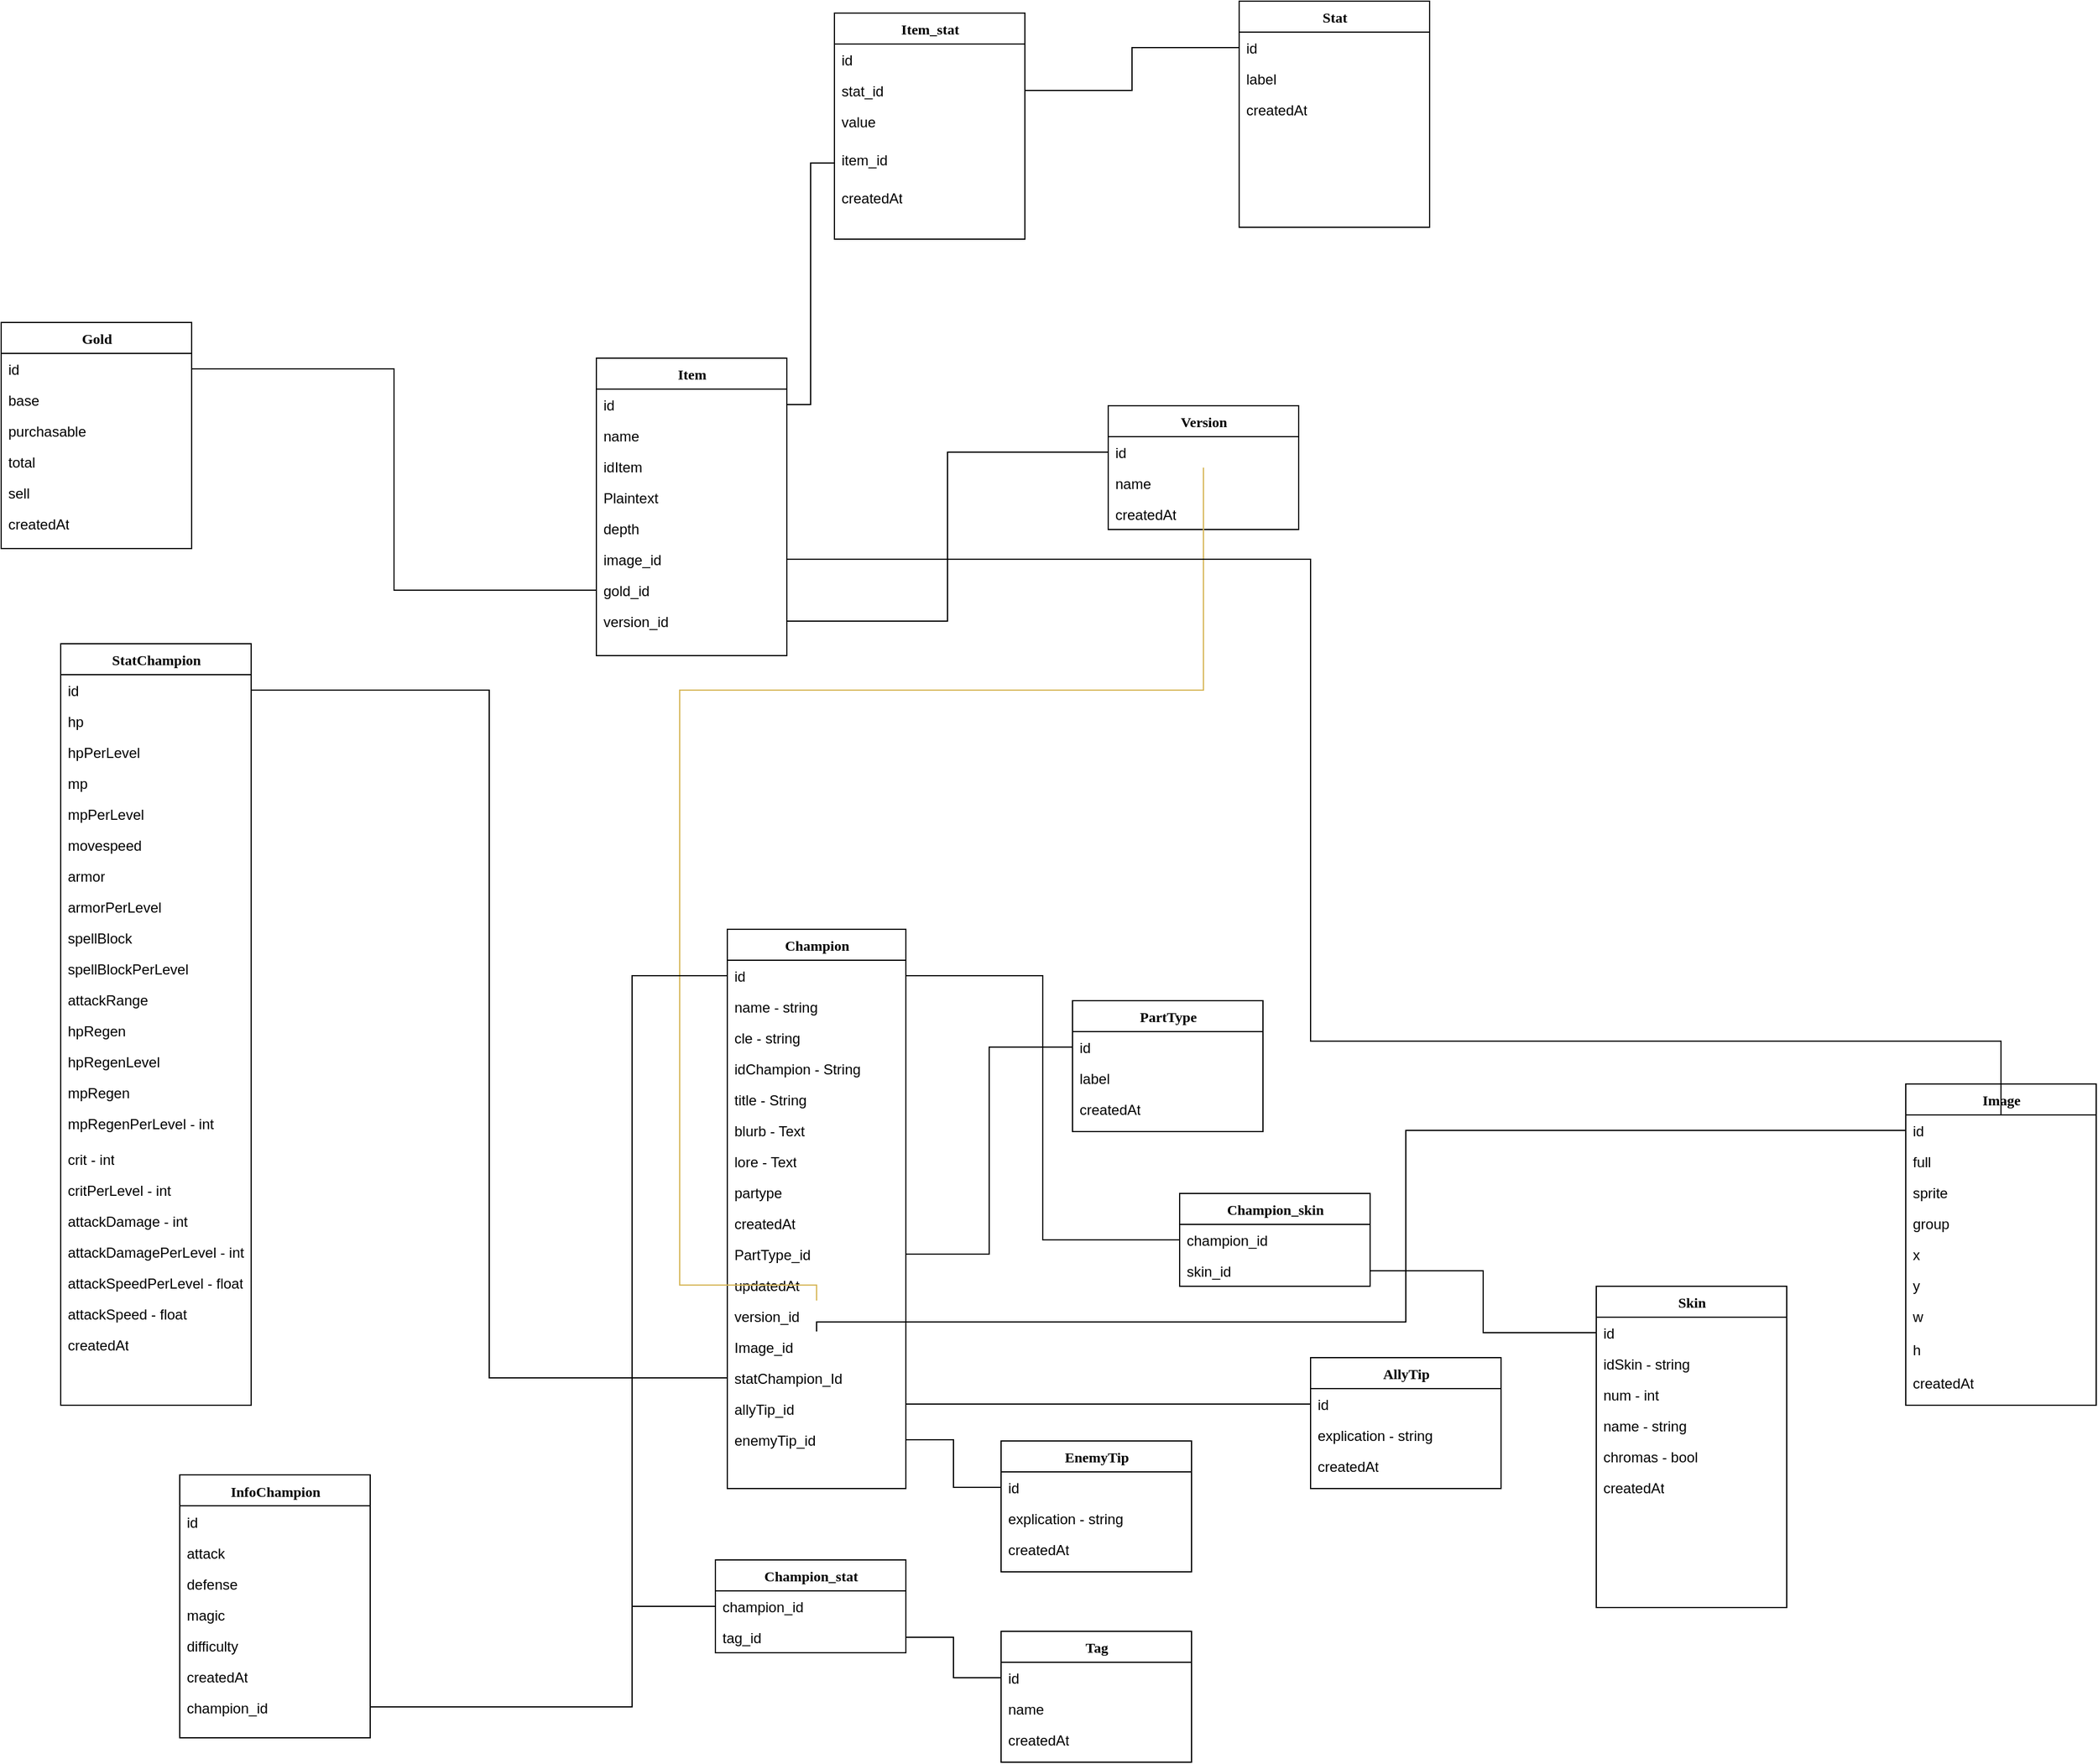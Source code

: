 <mxfile version="16.5.6" type="github">
  <diagram name="Page-1" id="9f46799a-70d6-7492-0946-bef42562c5a5">
    <mxGraphModel dx="1779" dy="1994" grid="1" gridSize="10" guides="1" tooltips="1" connect="1" arrows="1" fold="1" page="1" pageScale="1" pageWidth="1100" pageHeight="850" background="none" math="0" shadow="0">
      <root>
        <mxCell id="0" />
        <mxCell id="1" parent="0" />
        <mxCell id="78961159f06e98e8-17" value="Version&lt;br&gt;" style="swimlane;html=1;fontStyle=1;align=center;verticalAlign=top;childLayout=stackLayout;horizontal=1;startSize=26;horizontalStack=0;resizeParent=1;resizeLast=0;collapsible=1;marginBottom=0;swimlaneFillColor=#ffffff;rounded=0;shadow=0;comic=0;labelBackgroundColor=none;strokeWidth=1;fillColor=none;fontFamily=Verdana;fontSize=12" parent="1" vertex="1">
          <mxGeometry x="990" y="-340" width="160" height="104" as="geometry" />
        </mxCell>
        <mxCell id="78961159f06e98e8-21" value="id" style="text;html=1;strokeColor=none;fillColor=none;align=left;verticalAlign=top;spacingLeft=4;spacingRight=4;whiteSpace=wrap;overflow=hidden;rotatable=0;points=[[0,0.5],[1,0.5]];portConstraint=eastwest;" parent="78961159f06e98e8-17" vertex="1">
          <mxGeometry y="26" width="160" height="26" as="geometry" />
        </mxCell>
        <mxCell id="78961159f06e98e8-23" value="name" style="text;html=1;strokeColor=none;fillColor=none;align=left;verticalAlign=top;spacingLeft=4;spacingRight=4;whiteSpace=wrap;overflow=hidden;rotatable=0;points=[[0,0.5],[1,0.5]];portConstraint=eastwest;" parent="78961159f06e98e8-17" vertex="1">
          <mxGeometry y="52" width="160" height="26" as="geometry" />
        </mxCell>
        <mxCell id="78961159f06e98e8-25" value="createdAt" style="text;html=1;strokeColor=none;fillColor=none;align=left;verticalAlign=top;spacingLeft=4;spacingRight=4;whiteSpace=wrap;overflow=hidden;rotatable=0;points=[[0,0.5],[1,0.5]];portConstraint=eastwest;" parent="78961159f06e98e8-17" vertex="1">
          <mxGeometry y="78" width="160" height="26" as="geometry" />
        </mxCell>
        <mxCell id="q9vlCyr3RjjW4NenlgN8-1" value="Item" style="swimlane;html=1;fontStyle=1;align=center;verticalAlign=top;childLayout=stackLayout;horizontal=1;startSize=26;horizontalStack=0;resizeParent=1;resizeLast=0;collapsible=1;marginBottom=0;swimlaneFillColor=#ffffff;rounded=0;shadow=0;comic=0;labelBackgroundColor=none;strokeWidth=1;fillColor=none;fontFamily=Verdana;fontSize=12" parent="1" vertex="1">
          <mxGeometry x="560" y="-380" width="160" height="250" as="geometry" />
        </mxCell>
        <mxCell id="q9vlCyr3RjjW4NenlgN8-2" value="id" style="text;html=1;strokeColor=none;fillColor=none;align=left;verticalAlign=top;spacingLeft=4;spacingRight=4;whiteSpace=wrap;overflow=hidden;rotatable=0;points=[[0,0.5],[1,0.5]];portConstraint=eastwest;" parent="q9vlCyr3RjjW4NenlgN8-1" vertex="1">
          <mxGeometry y="26" width="160" height="26" as="geometry" />
        </mxCell>
        <mxCell id="q9vlCyr3RjjW4NenlgN8-3" value="name" style="text;html=1;strokeColor=none;fillColor=none;align=left;verticalAlign=top;spacingLeft=4;spacingRight=4;whiteSpace=wrap;overflow=hidden;rotatable=0;points=[[0,0.5],[1,0.5]];portConstraint=eastwest;" parent="q9vlCyr3RjjW4NenlgN8-1" vertex="1">
          <mxGeometry y="52" width="160" height="26" as="geometry" />
        </mxCell>
        <mxCell id="q9vlCyr3RjjW4NenlgN8-4" value="idItem" style="text;html=1;strokeColor=none;fillColor=none;align=left;verticalAlign=top;spacingLeft=4;spacingRight=4;whiteSpace=wrap;overflow=hidden;rotatable=0;points=[[0,0.5],[1,0.5]];portConstraint=eastwest;" parent="q9vlCyr3RjjW4NenlgN8-1" vertex="1">
          <mxGeometry y="78" width="160" height="26" as="geometry" />
        </mxCell>
        <mxCell id="q9vlCyr3RjjW4NenlgN8-5" value="Plaintext" style="text;html=1;strokeColor=none;fillColor=none;align=left;verticalAlign=top;spacingLeft=4;spacingRight=4;whiteSpace=wrap;overflow=hidden;rotatable=0;points=[[0,0.5],[1,0.5]];portConstraint=eastwest;" parent="q9vlCyr3RjjW4NenlgN8-1" vertex="1">
          <mxGeometry y="104" width="160" height="26" as="geometry" />
        </mxCell>
        <mxCell id="q9vlCyr3RjjW4NenlgN8-28" value="depth" style="text;html=1;strokeColor=none;fillColor=none;align=left;verticalAlign=top;spacingLeft=4;spacingRight=4;whiteSpace=wrap;overflow=hidden;rotatable=0;points=[[0,0.5],[1,0.5]];portConstraint=eastwest;" parent="q9vlCyr3RjjW4NenlgN8-1" vertex="1">
          <mxGeometry y="130" width="160" height="26" as="geometry" />
        </mxCell>
        <mxCell id="w5cIJe3rl4vmKXqr1ZkC-1" value="image_id" style="text;html=1;strokeColor=none;fillColor=none;align=left;verticalAlign=top;spacingLeft=4;spacingRight=4;whiteSpace=wrap;overflow=hidden;rotatable=0;points=[[0,0.5],[1,0.5]];portConstraint=eastwest;" parent="q9vlCyr3RjjW4NenlgN8-1" vertex="1">
          <mxGeometry y="156" width="160" height="26" as="geometry" />
        </mxCell>
        <mxCell id="w5cIJe3rl4vmKXqr1ZkC-4" value="gold_id" style="text;html=1;strokeColor=none;fillColor=none;align=left;verticalAlign=top;spacingLeft=4;spacingRight=4;whiteSpace=wrap;overflow=hidden;rotatable=0;points=[[0,0.5],[1,0.5]];portConstraint=eastwest;" parent="q9vlCyr3RjjW4NenlgN8-1" vertex="1">
          <mxGeometry y="182" width="160" height="26" as="geometry" />
        </mxCell>
        <mxCell id="w5cIJe3rl4vmKXqr1ZkC-21" value="version_id" style="text;html=1;strokeColor=none;fillColor=none;align=left;verticalAlign=top;spacingLeft=4;spacingRight=4;whiteSpace=wrap;overflow=hidden;rotatable=0;points=[[0,0.5],[1,0.5]];portConstraint=eastwest;" parent="q9vlCyr3RjjW4NenlgN8-1" vertex="1">
          <mxGeometry y="208" width="160" height="26" as="geometry" />
        </mxCell>
        <mxCell id="q9vlCyr3RjjW4NenlgN8-9" value="Image" style="swimlane;html=1;fontStyle=1;align=center;verticalAlign=top;childLayout=stackLayout;horizontal=1;startSize=26;horizontalStack=0;resizeParent=1;resizeLast=0;collapsible=1;marginBottom=0;swimlaneFillColor=#ffffff;rounded=0;shadow=0;comic=0;labelBackgroundColor=none;strokeWidth=1;fillColor=none;fontFamily=Verdana;fontSize=12" parent="1" vertex="1">
          <mxGeometry x="1660" y="230" width="160" height="270" as="geometry" />
        </mxCell>
        <mxCell id="q9vlCyr3RjjW4NenlgN8-10" value="id" style="text;html=1;strokeColor=none;fillColor=none;align=left;verticalAlign=top;spacingLeft=4;spacingRight=4;whiteSpace=wrap;overflow=hidden;rotatable=0;points=[[0,0.5],[1,0.5]];portConstraint=eastwest;" parent="q9vlCyr3RjjW4NenlgN8-9" vertex="1">
          <mxGeometry y="26" width="160" height="26" as="geometry" />
        </mxCell>
        <mxCell id="q9vlCyr3RjjW4NenlgN8-11" value="full" style="text;html=1;strokeColor=none;fillColor=none;align=left;verticalAlign=top;spacingLeft=4;spacingRight=4;whiteSpace=wrap;overflow=hidden;rotatable=0;points=[[0,0.5],[1,0.5]];portConstraint=eastwest;" parent="q9vlCyr3RjjW4NenlgN8-9" vertex="1">
          <mxGeometry y="52" width="160" height="26" as="geometry" />
        </mxCell>
        <mxCell id="q9vlCyr3RjjW4NenlgN8-12" value="sprite" style="text;html=1;strokeColor=none;fillColor=none;align=left;verticalAlign=top;spacingLeft=4;spacingRight=4;whiteSpace=wrap;overflow=hidden;rotatable=0;points=[[0,0.5],[1,0.5]];portConstraint=eastwest;" parent="q9vlCyr3RjjW4NenlgN8-9" vertex="1">
          <mxGeometry y="78" width="160" height="26" as="geometry" />
        </mxCell>
        <mxCell id="q9vlCyr3RjjW4NenlgN8-13" value="group" style="text;html=1;strokeColor=none;fillColor=none;align=left;verticalAlign=top;spacingLeft=4;spacingRight=4;whiteSpace=wrap;overflow=hidden;rotatable=0;points=[[0,0.5],[1,0.5]];portConstraint=eastwest;" parent="q9vlCyr3RjjW4NenlgN8-9" vertex="1">
          <mxGeometry y="104" width="160" height="26" as="geometry" />
        </mxCell>
        <mxCell id="q9vlCyr3RjjW4NenlgN8-14" value="x" style="text;html=1;strokeColor=none;fillColor=none;align=left;verticalAlign=top;spacingLeft=4;spacingRight=4;whiteSpace=wrap;overflow=hidden;rotatable=0;points=[[0,0.5],[1,0.5]];portConstraint=eastwest;" parent="q9vlCyr3RjjW4NenlgN8-9" vertex="1">
          <mxGeometry y="130" width="160" height="26" as="geometry" />
        </mxCell>
        <mxCell id="q9vlCyr3RjjW4NenlgN8-15" value="y" style="text;html=1;strokeColor=none;fillColor=none;align=left;verticalAlign=top;spacingLeft=4;spacingRight=4;whiteSpace=wrap;overflow=hidden;rotatable=0;points=[[0,0.5],[1,0.5]];portConstraint=eastwest;" parent="q9vlCyr3RjjW4NenlgN8-9" vertex="1">
          <mxGeometry y="156" width="160" height="26" as="geometry" />
        </mxCell>
        <mxCell id="q9vlCyr3RjjW4NenlgN8-16" value="w" style="text;html=1;strokeColor=none;fillColor=none;align=left;verticalAlign=top;spacingLeft=4;spacingRight=4;whiteSpace=wrap;overflow=hidden;rotatable=0;points=[[0,0.5],[1,0.5]];portConstraint=eastwest;" parent="q9vlCyr3RjjW4NenlgN8-9" vertex="1">
          <mxGeometry y="182" width="160" height="28" as="geometry" />
        </mxCell>
        <mxCell id="q9vlCyr3RjjW4NenlgN8-19" value="h" style="text;html=1;strokeColor=none;fillColor=none;align=left;verticalAlign=top;spacingLeft=4;spacingRight=4;whiteSpace=wrap;overflow=hidden;rotatable=0;points=[[0,0.5],[1,0.5]];portConstraint=eastwest;" parent="q9vlCyr3RjjW4NenlgN8-9" vertex="1">
          <mxGeometry y="210" width="160" height="28" as="geometry" />
        </mxCell>
        <mxCell id="q9vlCyr3RjjW4NenlgN8-20" value="createdAt" style="text;html=1;strokeColor=none;fillColor=none;align=left;verticalAlign=top;spacingLeft=4;spacingRight=4;whiteSpace=wrap;overflow=hidden;rotatable=0;points=[[0,0.5],[1,0.5]];portConstraint=eastwest;" parent="q9vlCyr3RjjW4NenlgN8-9" vertex="1">
          <mxGeometry y="238" width="160" height="32" as="geometry" />
        </mxCell>
        <mxCell id="q9vlCyr3RjjW4NenlgN8-21" value="Gold" style="swimlane;html=1;fontStyle=1;align=center;verticalAlign=top;childLayout=stackLayout;horizontal=1;startSize=26;horizontalStack=0;resizeParent=1;resizeLast=0;collapsible=1;marginBottom=0;swimlaneFillColor=#ffffff;rounded=0;shadow=0;comic=0;labelBackgroundColor=none;strokeWidth=1;fillColor=none;fontFamily=Verdana;fontSize=12" parent="1" vertex="1">
          <mxGeometry x="60" y="-410" width="160" height="190" as="geometry" />
        </mxCell>
        <mxCell id="q9vlCyr3RjjW4NenlgN8-22" value="id" style="text;html=1;strokeColor=none;fillColor=none;align=left;verticalAlign=top;spacingLeft=4;spacingRight=4;whiteSpace=wrap;overflow=hidden;rotatable=0;points=[[0,0.5],[1,0.5]];portConstraint=eastwest;" parent="q9vlCyr3RjjW4NenlgN8-21" vertex="1">
          <mxGeometry y="26" width="160" height="26" as="geometry" />
        </mxCell>
        <mxCell id="q9vlCyr3RjjW4NenlgN8-23" value="base" style="text;html=1;strokeColor=none;fillColor=none;align=left;verticalAlign=top;spacingLeft=4;spacingRight=4;whiteSpace=wrap;overflow=hidden;rotatable=0;points=[[0,0.5],[1,0.5]];portConstraint=eastwest;" parent="q9vlCyr3RjjW4NenlgN8-21" vertex="1">
          <mxGeometry y="52" width="160" height="26" as="geometry" />
        </mxCell>
        <mxCell id="q9vlCyr3RjjW4NenlgN8-24" value="purchasable" style="text;html=1;strokeColor=none;fillColor=none;align=left;verticalAlign=top;spacingLeft=4;spacingRight=4;whiteSpace=wrap;overflow=hidden;rotatable=0;points=[[0,0.5],[1,0.5]];portConstraint=eastwest;" parent="q9vlCyr3RjjW4NenlgN8-21" vertex="1">
          <mxGeometry y="78" width="160" height="26" as="geometry" />
        </mxCell>
        <mxCell id="q9vlCyr3RjjW4NenlgN8-25" value="total" style="text;html=1;strokeColor=none;fillColor=none;align=left;verticalAlign=top;spacingLeft=4;spacingRight=4;whiteSpace=wrap;overflow=hidden;rotatable=0;points=[[0,0.5],[1,0.5]];portConstraint=eastwest;" parent="q9vlCyr3RjjW4NenlgN8-21" vertex="1">
          <mxGeometry y="104" width="160" height="26" as="geometry" />
        </mxCell>
        <mxCell id="q9vlCyr3RjjW4NenlgN8-26" value="sell" style="text;html=1;strokeColor=none;fillColor=none;align=left;verticalAlign=top;spacingLeft=4;spacingRight=4;whiteSpace=wrap;overflow=hidden;rotatable=0;points=[[0,0.5],[1,0.5]];portConstraint=eastwest;" parent="q9vlCyr3RjjW4NenlgN8-21" vertex="1">
          <mxGeometry y="130" width="160" height="26" as="geometry" />
        </mxCell>
        <mxCell id="q9vlCyr3RjjW4NenlgN8-27" value="createdAt" style="text;html=1;strokeColor=none;fillColor=none;align=left;verticalAlign=top;spacingLeft=4;spacingRight=4;whiteSpace=wrap;overflow=hidden;rotatable=0;points=[[0,0.5],[1,0.5]];portConstraint=eastwest;" parent="q9vlCyr3RjjW4NenlgN8-21" vertex="1">
          <mxGeometry y="156" width="160" height="32" as="geometry" />
        </mxCell>
        <mxCell id="q9vlCyr3RjjW4NenlgN8-29" value="Champion" style="swimlane;html=1;fontStyle=1;align=center;verticalAlign=top;childLayout=stackLayout;horizontal=1;startSize=26;horizontalStack=0;resizeParent=1;resizeLast=0;collapsible=1;marginBottom=0;swimlaneFillColor=#ffffff;rounded=0;shadow=0;comic=0;labelBackgroundColor=none;strokeWidth=1;fillColor=none;fontFamily=Verdana;fontSize=12" parent="1" vertex="1">
          <mxGeometry x="670" y="100" width="150" height="470" as="geometry" />
        </mxCell>
        <mxCell id="q9vlCyr3RjjW4NenlgN8-30" value="id" style="text;html=1;strokeColor=none;fillColor=none;align=left;verticalAlign=top;spacingLeft=4;spacingRight=4;whiteSpace=wrap;overflow=hidden;rotatable=0;points=[[0,0.5],[1,0.5]];portConstraint=eastwest;" parent="q9vlCyr3RjjW4NenlgN8-29" vertex="1">
          <mxGeometry y="26" width="150" height="26" as="geometry" />
        </mxCell>
        <mxCell id="q9vlCyr3RjjW4NenlgN8-31" value="name - string" style="text;html=1;strokeColor=none;fillColor=none;align=left;verticalAlign=top;spacingLeft=4;spacingRight=4;whiteSpace=wrap;overflow=hidden;rotatable=0;points=[[0,0.5],[1,0.5]];portConstraint=eastwest;" parent="q9vlCyr3RjjW4NenlgN8-29" vertex="1">
          <mxGeometry y="52" width="150" height="26" as="geometry" />
        </mxCell>
        <mxCell id="q9vlCyr3RjjW4NenlgN8-102" value="cle - string" style="text;html=1;strokeColor=none;fillColor=none;align=left;verticalAlign=top;spacingLeft=4;spacingRight=4;whiteSpace=wrap;overflow=hidden;rotatable=0;points=[[0,0.5],[1,0.5]];portConstraint=eastwest;" parent="q9vlCyr3RjjW4NenlgN8-29" vertex="1">
          <mxGeometry y="78" width="150" height="26" as="geometry" />
        </mxCell>
        <mxCell id="q9vlCyr3RjjW4NenlgN8-32" value="idChampion - String" style="text;html=1;strokeColor=none;fillColor=none;align=left;verticalAlign=top;spacingLeft=4;spacingRight=4;whiteSpace=wrap;overflow=hidden;rotatable=0;points=[[0,0.5],[1,0.5]];portConstraint=eastwest;" parent="q9vlCyr3RjjW4NenlgN8-29" vertex="1">
          <mxGeometry y="104" width="150" height="26" as="geometry" />
        </mxCell>
        <mxCell id="q9vlCyr3RjjW4NenlgN8-33" value="title - String" style="text;html=1;strokeColor=none;fillColor=none;align=left;verticalAlign=top;spacingLeft=4;spacingRight=4;whiteSpace=wrap;overflow=hidden;rotatable=0;points=[[0,0.5],[1,0.5]];portConstraint=eastwest;" parent="q9vlCyr3RjjW4NenlgN8-29" vertex="1">
          <mxGeometry y="130" width="150" height="26" as="geometry" />
        </mxCell>
        <mxCell id="q9vlCyr3RjjW4NenlgN8-34" value="blurb - Text" style="text;html=1;strokeColor=none;fillColor=none;align=left;verticalAlign=top;spacingLeft=4;spacingRight=4;whiteSpace=wrap;overflow=hidden;rotatable=0;points=[[0,0.5],[1,0.5]];portConstraint=eastwest;" parent="q9vlCyr3RjjW4NenlgN8-29" vertex="1">
          <mxGeometry y="156" width="150" height="26" as="geometry" />
        </mxCell>
        <mxCell id="JChH7bJ6M9T5gLqV45zX-1" value="lore - Text" style="text;html=1;strokeColor=none;fillColor=none;align=left;verticalAlign=top;spacingLeft=4;spacingRight=4;whiteSpace=wrap;overflow=hidden;rotatable=0;points=[[0,0.5],[1,0.5]];portConstraint=eastwest;" vertex="1" parent="q9vlCyr3RjjW4NenlgN8-29">
          <mxGeometry y="182" width="150" height="26" as="geometry" />
        </mxCell>
        <mxCell id="q9vlCyr3RjjW4NenlgN8-35" value="partype" style="text;html=1;strokeColor=none;fillColor=none;align=left;verticalAlign=top;spacingLeft=4;spacingRight=4;whiteSpace=wrap;overflow=hidden;rotatable=0;points=[[0,0.5],[1,0.5]];portConstraint=eastwest;" parent="q9vlCyr3RjjW4NenlgN8-29" vertex="1">
          <mxGeometry y="208" width="150" height="26" as="geometry" />
        </mxCell>
        <mxCell id="q9vlCyr3RjjW4NenlgN8-43" value="createdAt" style="text;html=1;strokeColor=none;fillColor=none;align=left;verticalAlign=top;spacingLeft=4;spacingRight=4;whiteSpace=wrap;overflow=hidden;rotatable=0;points=[[0,0.5],[1,0.5]];portConstraint=eastwest;" parent="q9vlCyr3RjjW4NenlgN8-29" vertex="1">
          <mxGeometry y="234" width="150" height="26" as="geometry" />
        </mxCell>
        <mxCell id="q9vlCyr3RjjW4NenlgN8-44" value="PartType_id" style="text;html=1;strokeColor=none;fillColor=none;align=left;verticalAlign=top;spacingLeft=4;spacingRight=4;whiteSpace=wrap;overflow=hidden;rotatable=0;points=[[0,0.5],[1,0.5]];portConstraint=eastwest;" parent="q9vlCyr3RjjW4NenlgN8-29" vertex="1">
          <mxGeometry y="260" width="150" height="26" as="geometry" />
        </mxCell>
        <mxCell id="w5cIJe3rl4vmKXqr1ZkC-23" value="updatedAt" style="text;html=1;strokeColor=none;fillColor=none;align=left;verticalAlign=top;spacingLeft=4;spacingRight=4;whiteSpace=wrap;overflow=hidden;rotatable=0;points=[[0,0.5],[1,0.5]];portConstraint=eastwest;" parent="q9vlCyr3RjjW4NenlgN8-29" vertex="1">
          <mxGeometry y="286" width="150" height="26" as="geometry" />
        </mxCell>
        <mxCell id="q9vlCyr3RjjW4NenlgN8-45" value="version_id" style="text;html=1;strokeColor=none;fillColor=none;align=left;verticalAlign=top;spacingLeft=4;spacingRight=4;whiteSpace=wrap;overflow=hidden;rotatable=0;points=[[0,0.5],[1,0.5]];portConstraint=eastwest;" parent="q9vlCyr3RjjW4NenlgN8-29" vertex="1">
          <mxGeometry y="312" width="150" height="26" as="geometry" />
        </mxCell>
        <mxCell id="q9vlCyr3RjjW4NenlgN8-51" value="Image_id&lt;br&gt;" style="text;html=1;strokeColor=none;fillColor=none;align=left;verticalAlign=top;spacingLeft=4;spacingRight=4;whiteSpace=wrap;overflow=hidden;rotatable=0;points=[[0,0.5],[1,0.5]];portConstraint=eastwest;" parent="q9vlCyr3RjjW4NenlgN8-29" vertex="1">
          <mxGeometry y="338" width="150" height="26" as="geometry" />
        </mxCell>
        <mxCell id="JChH7bJ6M9T5gLqV45zX-12" value="statChampion_Id" style="text;html=1;strokeColor=none;fillColor=none;align=left;verticalAlign=top;spacingLeft=4;spacingRight=4;whiteSpace=wrap;overflow=hidden;rotatable=0;points=[[0,0.5],[1,0.5]];portConstraint=eastwest;" vertex="1" parent="q9vlCyr3RjjW4NenlgN8-29">
          <mxGeometry y="364" width="150" height="26" as="geometry" />
        </mxCell>
        <mxCell id="JChH7bJ6M9T5gLqV45zX-72" value="allyTip_id" style="text;html=1;strokeColor=none;fillColor=none;align=left;verticalAlign=top;spacingLeft=4;spacingRight=4;whiteSpace=wrap;overflow=hidden;rotatable=0;points=[[0,0.5],[1,0.5]];portConstraint=eastwest;" vertex="1" parent="q9vlCyr3RjjW4NenlgN8-29">
          <mxGeometry y="390" width="150" height="26" as="geometry" />
        </mxCell>
        <mxCell id="JChH7bJ6M9T5gLqV45zX-74" value="enemyTip_id" style="text;html=1;strokeColor=none;fillColor=none;align=left;verticalAlign=top;spacingLeft=4;spacingRight=4;whiteSpace=wrap;overflow=hidden;rotatable=0;points=[[0,0.5],[1,0.5]];portConstraint=eastwest;" vertex="1" parent="q9vlCyr3RjjW4NenlgN8-29">
          <mxGeometry y="416" width="150" height="26" as="geometry" />
        </mxCell>
        <mxCell id="q9vlCyr3RjjW4NenlgN8-36" value="PartType" style="swimlane;html=1;fontStyle=1;align=center;verticalAlign=top;childLayout=stackLayout;horizontal=1;startSize=26;horizontalStack=0;resizeParent=1;resizeLast=0;collapsible=1;marginBottom=0;swimlaneFillColor=#ffffff;rounded=0;shadow=0;comic=0;labelBackgroundColor=none;strokeWidth=1;fillColor=none;fontFamily=Verdana;fontSize=12" parent="1" vertex="1">
          <mxGeometry x="960" y="160" width="160" height="110" as="geometry" />
        </mxCell>
        <mxCell id="q9vlCyr3RjjW4NenlgN8-37" value="id" style="text;html=1;strokeColor=none;fillColor=none;align=left;verticalAlign=top;spacingLeft=4;spacingRight=4;whiteSpace=wrap;overflow=hidden;rotatable=0;points=[[0,0.5],[1,0.5]];portConstraint=eastwest;" parent="q9vlCyr3RjjW4NenlgN8-36" vertex="1">
          <mxGeometry y="26" width="160" height="26" as="geometry" />
        </mxCell>
        <mxCell id="q9vlCyr3RjjW4NenlgN8-38" value="label" style="text;html=1;strokeColor=none;fillColor=none;align=left;verticalAlign=top;spacingLeft=4;spacingRight=4;whiteSpace=wrap;overflow=hidden;rotatable=0;points=[[0,0.5],[1,0.5]];portConstraint=eastwest;" parent="q9vlCyr3RjjW4NenlgN8-36" vertex="1">
          <mxGeometry y="52" width="160" height="26" as="geometry" />
        </mxCell>
        <mxCell id="q9vlCyr3RjjW4NenlgN8-39" value="createdAt" style="text;html=1;strokeColor=none;fillColor=none;align=left;verticalAlign=top;spacingLeft=4;spacingRight=4;whiteSpace=wrap;overflow=hidden;rotatable=0;points=[[0,0.5],[1,0.5]];portConstraint=eastwest;" parent="q9vlCyr3RjjW4NenlgN8-36" vertex="1">
          <mxGeometry y="78" width="160" height="26" as="geometry" />
        </mxCell>
        <mxCell id="q9vlCyr3RjjW4NenlgN8-63" value="StatChampion" style="swimlane;html=1;fontStyle=1;align=center;verticalAlign=top;childLayout=stackLayout;horizontal=1;startSize=26;horizontalStack=0;resizeParent=1;resizeLast=0;collapsible=1;marginBottom=0;swimlaneFillColor=#ffffff;rounded=0;shadow=0;comic=0;labelBackgroundColor=none;strokeWidth=1;fillColor=none;fontFamily=Verdana;fontSize=12" parent="1" vertex="1">
          <mxGeometry x="110" y="-140" width="160" height="640" as="geometry" />
        </mxCell>
        <mxCell id="q9vlCyr3RjjW4NenlgN8-64" value="id" style="text;html=1;strokeColor=none;fillColor=none;align=left;verticalAlign=top;spacingLeft=4;spacingRight=4;whiteSpace=wrap;overflow=hidden;rotatable=0;points=[[0,0.5],[1,0.5]];portConstraint=eastwest;" parent="q9vlCyr3RjjW4NenlgN8-63" vertex="1">
          <mxGeometry y="26" width="160" height="26" as="geometry" />
        </mxCell>
        <mxCell id="JChH7bJ6M9T5gLqV45zX-24" value="hp" style="text;html=1;strokeColor=none;fillColor=none;align=left;verticalAlign=top;spacingLeft=4;spacingRight=4;whiteSpace=wrap;overflow=hidden;rotatable=0;points=[[0,0.5],[1,0.5]];portConstraint=eastwest;" vertex="1" parent="q9vlCyr3RjjW4NenlgN8-63">
          <mxGeometry y="52" width="160" height="26" as="geometry" />
        </mxCell>
        <mxCell id="JChH7bJ6M9T5gLqV45zX-41" value="hpPerLevel" style="text;html=1;strokeColor=none;fillColor=none;align=left;verticalAlign=top;spacingLeft=4;spacingRight=4;whiteSpace=wrap;overflow=hidden;rotatable=0;points=[[0,0.5],[1,0.5]];portConstraint=eastwest;" vertex="1" parent="q9vlCyr3RjjW4NenlgN8-63">
          <mxGeometry y="78" width="160" height="26" as="geometry" />
        </mxCell>
        <mxCell id="JChH7bJ6M9T5gLqV45zX-51" value="mp" style="text;html=1;strokeColor=none;fillColor=none;align=left;verticalAlign=top;spacingLeft=4;spacingRight=4;whiteSpace=wrap;overflow=hidden;rotatable=0;points=[[0,0.5],[1,0.5]];portConstraint=eastwest;" vertex="1" parent="q9vlCyr3RjjW4NenlgN8-63">
          <mxGeometry y="104" width="160" height="26" as="geometry" />
        </mxCell>
        <mxCell id="JChH7bJ6M9T5gLqV45zX-32" value="mpPerLevel" style="text;html=1;strokeColor=none;fillColor=none;align=left;verticalAlign=top;spacingLeft=4;spacingRight=4;whiteSpace=wrap;overflow=hidden;rotatable=0;points=[[0,0.5],[1,0.5]];portConstraint=eastwest;" vertex="1" parent="q9vlCyr3RjjW4NenlgN8-63">
          <mxGeometry y="130" width="160" height="26" as="geometry" />
        </mxCell>
        <mxCell id="q9vlCyr3RjjW4NenlgN8-65" value="movespeed" style="text;html=1;strokeColor=none;fillColor=none;align=left;verticalAlign=top;spacingLeft=4;spacingRight=4;whiteSpace=wrap;overflow=hidden;rotatable=0;points=[[0,0.5],[1,0.5]];portConstraint=eastwest;" parent="q9vlCyr3RjjW4NenlgN8-63" vertex="1">
          <mxGeometry y="156" width="160" height="26" as="geometry" />
        </mxCell>
        <mxCell id="JChH7bJ6M9T5gLqV45zX-31" value="armor" style="text;html=1;strokeColor=none;fillColor=none;align=left;verticalAlign=top;spacingLeft=4;spacingRight=4;whiteSpace=wrap;overflow=hidden;rotatable=0;points=[[0,0.5],[1,0.5]];portConstraint=eastwest;" vertex="1" parent="q9vlCyr3RjjW4NenlgN8-63">
          <mxGeometry y="182" width="160" height="26" as="geometry" />
        </mxCell>
        <mxCell id="JChH7bJ6M9T5gLqV45zX-52" value="armorPerLevel" style="text;html=1;strokeColor=none;fillColor=none;align=left;verticalAlign=top;spacingLeft=4;spacingRight=4;whiteSpace=wrap;overflow=hidden;rotatable=0;points=[[0,0.5],[1,0.5]];portConstraint=eastwest;" vertex="1" parent="q9vlCyr3RjjW4NenlgN8-63">
          <mxGeometry y="208" width="160" height="26" as="geometry" />
        </mxCell>
        <mxCell id="JChH7bJ6M9T5gLqV45zX-54" value="spellBlock" style="text;html=1;strokeColor=none;fillColor=none;align=left;verticalAlign=top;spacingLeft=4;spacingRight=4;whiteSpace=wrap;overflow=hidden;rotatable=0;points=[[0,0.5],[1,0.5]];portConstraint=eastwest;" vertex="1" parent="q9vlCyr3RjjW4NenlgN8-63">
          <mxGeometry y="234" width="160" height="26" as="geometry" />
        </mxCell>
        <mxCell id="JChH7bJ6M9T5gLqV45zX-55" value="spellBlockPerLevel" style="text;html=1;strokeColor=none;fillColor=none;align=left;verticalAlign=top;spacingLeft=4;spacingRight=4;whiteSpace=wrap;overflow=hidden;rotatable=0;points=[[0,0.5],[1,0.5]];portConstraint=eastwest;" vertex="1" parent="q9vlCyr3RjjW4NenlgN8-63">
          <mxGeometry y="260" width="160" height="26" as="geometry" />
        </mxCell>
        <mxCell id="JChH7bJ6M9T5gLqV45zX-56" value="attackRange" style="text;html=1;strokeColor=none;fillColor=none;align=left;verticalAlign=top;spacingLeft=4;spacingRight=4;whiteSpace=wrap;overflow=hidden;rotatable=0;points=[[0,0.5],[1,0.5]];portConstraint=eastwest;" vertex="1" parent="q9vlCyr3RjjW4NenlgN8-63">
          <mxGeometry y="286" width="160" height="26" as="geometry" />
        </mxCell>
        <mxCell id="JChH7bJ6M9T5gLqV45zX-57" value="hpRegen" style="text;html=1;strokeColor=none;fillColor=none;align=left;verticalAlign=top;spacingLeft=4;spacingRight=4;whiteSpace=wrap;overflow=hidden;rotatable=0;points=[[0,0.5],[1,0.5]];portConstraint=eastwest;" vertex="1" parent="q9vlCyr3RjjW4NenlgN8-63">
          <mxGeometry y="312" width="160" height="26" as="geometry" />
        </mxCell>
        <mxCell id="JChH7bJ6M9T5gLqV45zX-53" value="hpRegenLevel" style="text;html=1;strokeColor=none;fillColor=none;align=left;verticalAlign=top;spacingLeft=4;spacingRight=4;whiteSpace=wrap;overflow=hidden;rotatable=0;points=[[0,0.5],[1,0.5]];portConstraint=eastwest;" vertex="1" parent="q9vlCyr3RjjW4NenlgN8-63">
          <mxGeometry y="338" width="160" height="26" as="geometry" />
        </mxCell>
        <mxCell id="JChH7bJ6M9T5gLqV45zX-58" value="mpRegen" style="text;html=1;strokeColor=none;fillColor=none;align=left;verticalAlign=top;spacingLeft=4;spacingRight=4;whiteSpace=wrap;overflow=hidden;rotatable=0;points=[[0,0.5],[1,0.5]];portConstraint=eastwest;" vertex="1" parent="q9vlCyr3RjjW4NenlgN8-63">
          <mxGeometry y="364" width="160" height="26" as="geometry" />
        </mxCell>
        <mxCell id="JChH7bJ6M9T5gLqV45zX-59" value="mpRegenPerLevel - int" style="text;html=1;strokeColor=none;fillColor=none;align=left;verticalAlign=top;spacingLeft=4;spacingRight=4;whiteSpace=wrap;overflow=hidden;rotatable=0;points=[[0,0.5],[1,0.5]];portConstraint=eastwest;" vertex="1" parent="q9vlCyr3RjjW4NenlgN8-63">
          <mxGeometry y="390" width="160" height="30" as="geometry" />
        </mxCell>
        <mxCell id="JChH7bJ6M9T5gLqV45zX-61" value="crit - int" style="text;html=1;strokeColor=none;fillColor=none;align=left;verticalAlign=top;spacingLeft=4;spacingRight=4;whiteSpace=wrap;overflow=hidden;rotatable=0;points=[[0,0.5],[1,0.5]];portConstraint=eastwest;" vertex="1" parent="q9vlCyr3RjjW4NenlgN8-63">
          <mxGeometry y="420" width="160" height="26" as="geometry" />
        </mxCell>
        <mxCell id="q9vlCyr3RjjW4NenlgN8-56" value="critPerLevel - int" style="text;html=1;strokeColor=none;fillColor=none;align=left;verticalAlign=top;spacingLeft=4;spacingRight=4;whiteSpace=wrap;overflow=hidden;rotatable=0;points=[[0,0.5],[1,0.5]];portConstraint=eastwest;" parent="q9vlCyr3RjjW4NenlgN8-63" vertex="1">
          <mxGeometry y="446" width="160" height="26" as="geometry" />
        </mxCell>
        <mxCell id="JChH7bJ6M9T5gLqV45zX-60" value="attackDamage - int" style="text;html=1;strokeColor=none;fillColor=none;align=left;verticalAlign=top;spacingLeft=4;spacingRight=4;whiteSpace=wrap;overflow=hidden;rotatable=0;points=[[0,0.5],[1,0.5]];portConstraint=eastwest;" vertex="1" parent="q9vlCyr3RjjW4NenlgN8-63">
          <mxGeometry y="472" width="160" height="26" as="geometry" />
        </mxCell>
        <mxCell id="JChH7bJ6M9T5gLqV45zX-63" value="attackDamagePerLevel - int" style="text;html=1;strokeColor=none;fillColor=none;align=left;verticalAlign=top;spacingLeft=4;spacingRight=4;whiteSpace=wrap;overflow=hidden;rotatable=0;points=[[0,0.5],[1,0.5]];portConstraint=eastwest;" vertex="1" parent="q9vlCyr3RjjW4NenlgN8-63">
          <mxGeometry y="498" width="160" height="26" as="geometry" />
        </mxCell>
        <mxCell id="JChH7bJ6M9T5gLqV45zX-65" value="attackSpeedPerLevel - float" style="text;html=1;strokeColor=none;fillColor=none;align=left;verticalAlign=top;spacingLeft=4;spacingRight=4;whiteSpace=wrap;overflow=hidden;rotatable=0;points=[[0,0.5],[1,0.5]];portConstraint=eastwest;" vertex="1" parent="q9vlCyr3RjjW4NenlgN8-63">
          <mxGeometry y="524" width="160" height="26" as="geometry" />
        </mxCell>
        <mxCell id="JChH7bJ6M9T5gLqV45zX-64" value="attackSpeed - float" style="text;html=1;strokeColor=none;fillColor=none;align=left;verticalAlign=top;spacingLeft=4;spacingRight=4;whiteSpace=wrap;overflow=hidden;rotatable=0;points=[[0,0.5],[1,0.5]];portConstraint=eastwest;" vertex="1" parent="q9vlCyr3RjjW4NenlgN8-63">
          <mxGeometry y="550" width="160" height="26" as="geometry" />
        </mxCell>
        <mxCell id="q9vlCyr3RjjW4NenlgN8-66" value="createdAt" style="text;html=1;strokeColor=none;fillColor=none;align=left;verticalAlign=top;spacingLeft=4;spacingRight=4;whiteSpace=wrap;overflow=hidden;rotatable=0;points=[[0,0.5],[1,0.5]];portConstraint=eastwest;" parent="q9vlCyr3RjjW4NenlgN8-63" vertex="1">
          <mxGeometry y="576" width="160" height="26" as="geometry" />
        </mxCell>
        <mxCell id="q9vlCyr3RjjW4NenlgN8-70" style="edgeStyle=orthogonalEdgeStyle;rounded=0;orthogonalLoop=1;jettySize=auto;html=1;endArrow=none;endFill=0;fillColor=#fff2cc;strokeColor=#d6b656;" parent="1" source="q9vlCyr3RjjW4NenlgN8-45" target="78961159f06e98e8-21" edge="1">
          <mxGeometry relative="1" as="geometry">
            <Array as="points">
              <mxPoint x="630" y="399" />
              <mxPoint x="630" y="-101" />
            </Array>
          </mxGeometry>
        </mxCell>
        <mxCell id="q9vlCyr3RjjW4NenlgN8-71" style="edgeStyle=orthogonalEdgeStyle;rounded=0;orthogonalLoop=1;jettySize=auto;html=1;endArrow=none;endFill=0;" parent="1" source="q9vlCyr3RjjW4NenlgN8-51" target="q9vlCyr3RjjW4NenlgN8-10" edge="1">
          <mxGeometry relative="1" as="geometry">
            <Array as="points">
              <mxPoint x="745" y="430" />
              <mxPoint x="1240" y="430" />
              <mxPoint x="1240" y="269" />
            </Array>
          </mxGeometry>
        </mxCell>
        <mxCell id="q9vlCyr3RjjW4NenlgN8-72" style="edgeStyle=orthogonalEdgeStyle;rounded=0;orthogonalLoop=1;jettySize=auto;html=1;endArrow=none;endFill=0;" parent="1" source="q9vlCyr3RjjW4NenlgN8-44" target="q9vlCyr3RjjW4NenlgN8-37" edge="1">
          <mxGeometry relative="1" as="geometry" />
        </mxCell>
        <mxCell id="q9vlCyr3RjjW4NenlgN8-77" value="InfoChampion" style="swimlane;html=1;fontStyle=1;align=center;verticalAlign=top;childLayout=stackLayout;horizontal=1;startSize=26;horizontalStack=0;resizeParent=1;resizeLast=0;collapsible=1;marginBottom=0;swimlaneFillColor=#ffffff;rounded=0;shadow=0;comic=0;labelBackgroundColor=none;strokeWidth=1;fillColor=none;fontFamily=Verdana;fontSize=12" parent="1" vertex="1">
          <mxGeometry x="210" y="558.5" width="160" height="221" as="geometry" />
        </mxCell>
        <mxCell id="q9vlCyr3RjjW4NenlgN8-78" value="id" style="text;html=1;strokeColor=none;fillColor=none;align=left;verticalAlign=top;spacingLeft=4;spacingRight=4;whiteSpace=wrap;overflow=hidden;rotatable=0;points=[[0,0.5],[1,0.5]];portConstraint=eastwest;" parent="q9vlCyr3RjjW4NenlgN8-77" vertex="1">
          <mxGeometry y="26" width="160" height="26" as="geometry" />
        </mxCell>
        <mxCell id="q9vlCyr3RjjW4NenlgN8-79" value="attack" style="text;html=1;strokeColor=none;fillColor=none;align=left;verticalAlign=top;spacingLeft=4;spacingRight=4;whiteSpace=wrap;overflow=hidden;rotatable=0;points=[[0,0.5],[1,0.5]];portConstraint=eastwest;" parent="q9vlCyr3RjjW4NenlgN8-77" vertex="1">
          <mxGeometry y="52" width="160" height="26" as="geometry" />
        </mxCell>
        <mxCell id="q9vlCyr3RjjW4NenlgN8-80" value="defense" style="text;html=1;strokeColor=none;fillColor=none;align=left;verticalAlign=top;spacingLeft=4;spacingRight=4;whiteSpace=wrap;overflow=hidden;rotatable=0;points=[[0,0.5],[1,0.5]];portConstraint=eastwest;" parent="q9vlCyr3RjjW4NenlgN8-77" vertex="1">
          <mxGeometry y="78" width="160" height="26" as="geometry" />
        </mxCell>
        <mxCell id="q9vlCyr3RjjW4NenlgN8-82" value="magic" style="text;html=1;strokeColor=none;fillColor=none;align=left;verticalAlign=top;spacingLeft=4;spacingRight=4;whiteSpace=wrap;overflow=hidden;rotatable=0;points=[[0,0.5],[1,0.5]];portConstraint=eastwest;" parent="q9vlCyr3RjjW4NenlgN8-77" vertex="1">
          <mxGeometry y="104" width="160" height="26" as="geometry" />
        </mxCell>
        <mxCell id="q9vlCyr3RjjW4NenlgN8-83" value="difficulty" style="text;html=1;strokeColor=none;fillColor=none;align=left;verticalAlign=top;spacingLeft=4;spacingRight=4;whiteSpace=wrap;overflow=hidden;rotatable=0;points=[[0,0.5],[1,0.5]];portConstraint=eastwest;" parent="q9vlCyr3RjjW4NenlgN8-77" vertex="1">
          <mxGeometry y="130" width="160" height="26" as="geometry" />
        </mxCell>
        <mxCell id="q9vlCyr3RjjW4NenlgN8-84" value="createdAt" style="text;html=1;strokeColor=none;fillColor=none;align=left;verticalAlign=top;spacingLeft=4;spacingRight=4;whiteSpace=wrap;overflow=hidden;rotatable=0;points=[[0,0.5],[1,0.5]];portConstraint=eastwest;" parent="q9vlCyr3RjjW4NenlgN8-77" vertex="1">
          <mxGeometry y="156" width="160" height="26" as="geometry" />
        </mxCell>
        <mxCell id="q9vlCyr3RjjW4NenlgN8-85" value="champion_id" style="text;html=1;strokeColor=none;fillColor=none;align=left;verticalAlign=top;spacingLeft=4;spacingRight=4;whiteSpace=wrap;overflow=hidden;rotatable=0;points=[[0,0.5],[1,0.5]];portConstraint=eastwest;" parent="q9vlCyr3RjjW4NenlgN8-77" vertex="1">
          <mxGeometry y="182" width="160" height="26" as="geometry" />
        </mxCell>
        <mxCell id="q9vlCyr3RjjW4NenlgN8-86" style="edgeStyle=orthogonalEdgeStyle;rounded=0;orthogonalLoop=1;jettySize=auto;html=1;endArrow=none;endFill=0;" parent="1" source="q9vlCyr3RjjW4NenlgN8-85" target="q9vlCyr3RjjW4NenlgN8-30" edge="1">
          <mxGeometry relative="1" as="geometry">
            <Array as="points">
              <mxPoint x="590" y="754" />
              <mxPoint x="590" y="139" />
            </Array>
          </mxGeometry>
        </mxCell>
        <mxCell id="q9vlCyr3RjjW4NenlgN8-87" value="Tag" style="swimlane;html=1;fontStyle=1;align=center;verticalAlign=top;childLayout=stackLayout;horizontal=1;startSize=26;horizontalStack=0;resizeParent=1;resizeLast=0;collapsible=1;marginBottom=0;swimlaneFillColor=#ffffff;rounded=0;shadow=0;comic=0;labelBackgroundColor=none;strokeWidth=1;fillColor=none;fontFamily=Verdana;fontSize=12" parent="1" vertex="1">
          <mxGeometry x="900" y="690" width="160" height="110" as="geometry" />
        </mxCell>
        <mxCell id="q9vlCyr3RjjW4NenlgN8-88" value="id" style="text;html=1;strokeColor=none;fillColor=none;align=left;verticalAlign=top;spacingLeft=4;spacingRight=4;whiteSpace=wrap;overflow=hidden;rotatable=0;points=[[0,0.5],[1,0.5]];portConstraint=eastwest;" parent="q9vlCyr3RjjW4NenlgN8-87" vertex="1">
          <mxGeometry y="26" width="160" height="26" as="geometry" />
        </mxCell>
        <mxCell id="q9vlCyr3RjjW4NenlgN8-89" value="name" style="text;html=1;strokeColor=none;fillColor=none;align=left;verticalAlign=top;spacingLeft=4;spacingRight=4;whiteSpace=wrap;overflow=hidden;rotatable=0;points=[[0,0.5],[1,0.5]];portConstraint=eastwest;" parent="q9vlCyr3RjjW4NenlgN8-87" vertex="1">
          <mxGeometry y="52" width="160" height="26" as="geometry" />
        </mxCell>
        <mxCell id="q9vlCyr3RjjW4NenlgN8-90" value="createdAt" style="text;html=1;strokeColor=none;fillColor=none;align=left;verticalAlign=top;spacingLeft=4;spacingRight=4;whiteSpace=wrap;overflow=hidden;rotatable=0;points=[[0,0.5],[1,0.5]];portConstraint=eastwest;" parent="q9vlCyr3RjjW4NenlgN8-87" vertex="1">
          <mxGeometry y="78" width="160" height="26" as="geometry" />
        </mxCell>
        <mxCell id="q9vlCyr3RjjW4NenlgN8-97" value="Champion_stat" style="swimlane;html=1;fontStyle=1;align=center;verticalAlign=top;childLayout=stackLayout;horizontal=1;startSize=26;horizontalStack=0;resizeParent=1;resizeLast=0;collapsible=1;marginBottom=0;swimlaneFillColor=#ffffff;rounded=0;shadow=0;comic=0;labelBackgroundColor=none;strokeWidth=1;fillColor=none;fontFamily=Verdana;fontSize=12" parent="1" vertex="1">
          <mxGeometry x="660" y="630" width="160" height="78" as="geometry" />
        </mxCell>
        <mxCell id="q9vlCyr3RjjW4NenlgN8-98" value="champion_id" style="text;html=1;strokeColor=none;fillColor=none;align=left;verticalAlign=top;spacingLeft=4;spacingRight=4;whiteSpace=wrap;overflow=hidden;rotatable=0;points=[[0,0.5],[1,0.5]];portConstraint=eastwest;" parent="q9vlCyr3RjjW4NenlgN8-97" vertex="1">
          <mxGeometry y="26" width="160" height="26" as="geometry" />
        </mxCell>
        <mxCell id="q9vlCyr3RjjW4NenlgN8-99" value="tag_id" style="text;html=1;strokeColor=none;fillColor=none;align=left;verticalAlign=top;spacingLeft=4;spacingRight=4;whiteSpace=wrap;overflow=hidden;rotatable=0;points=[[0,0.5],[1,0.5]];portConstraint=eastwest;" parent="q9vlCyr3RjjW4NenlgN8-97" vertex="1">
          <mxGeometry y="52" width="160" height="26" as="geometry" />
        </mxCell>
        <mxCell id="q9vlCyr3RjjW4NenlgN8-100" style="edgeStyle=orthogonalEdgeStyle;rounded=0;orthogonalLoop=1;jettySize=auto;html=1;endArrow=none;endFill=0;" parent="1" source="q9vlCyr3RjjW4NenlgN8-88" target="q9vlCyr3RjjW4NenlgN8-99" edge="1">
          <mxGeometry relative="1" as="geometry" />
        </mxCell>
        <mxCell id="q9vlCyr3RjjW4NenlgN8-101" style="edgeStyle=orthogonalEdgeStyle;rounded=0;orthogonalLoop=1;jettySize=auto;html=1;endArrow=none;endFill=0;" parent="1" source="q9vlCyr3RjjW4NenlgN8-98" target="q9vlCyr3RjjW4NenlgN8-30" edge="1">
          <mxGeometry relative="1" as="geometry">
            <Array as="points">
              <mxPoint x="590" y="669" />
              <mxPoint x="590" y="139" />
            </Array>
          </mxGeometry>
        </mxCell>
        <mxCell id="w5cIJe3rl4vmKXqr1ZkC-3" style="edgeStyle=orthogonalEdgeStyle;rounded=0;orthogonalLoop=1;jettySize=auto;html=1;endArrow=none;endFill=0;" parent="1" source="w5cIJe3rl4vmKXqr1ZkC-1" target="q9vlCyr3RjjW4NenlgN8-10" edge="1">
          <mxGeometry relative="1" as="geometry">
            <Array as="points">
              <mxPoint x="1160" y="-211" />
              <mxPoint x="1160" y="194" />
            </Array>
          </mxGeometry>
        </mxCell>
        <mxCell id="w5cIJe3rl4vmKXqr1ZkC-5" style="edgeStyle=orthogonalEdgeStyle;rounded=0;orthogonalLoop=1;jettySize=auto;html=1;endArrow=none;endFill=0;" parent="1" source="w5cIJe3rl4vmKXqr1ZkC-4" target="q9vlCyr3RjjW4NenlgN8-22" edge="1">
          <mxGeometry relative="1" as="geometry" />
        </mxCell>
        <mxCell id="w5cIJe3rl4vmKXqr1ZkC-6" value="Stat" style="swimlane;html=1;fontStyle=1;align=center;verticalAlign=top;childLayout=stackLayout;horizontal=1;startSize=26;horizontalStack=0;resizeParent=1;resizeLast=0;collapsible=1;marginBottom=0;swimlaneFillColor=#ffffff;rounded=0;shadow=0;comic=0;labelBackgroundColor=none;strokeWidth=1;fillColor=none;fontFamily=Verdana;fontSize=12" parent="1" vertex="1">
          <mxGeometry x="1100" y="-680" width="160" height="190" as="geometry" />
        </mxCell>
        <mxCell id="w5cIJe3rl4vmKXqr1ZkC-7" value="id" style="text;html=1;strokeColor=none;fillColor=none;align=left;verticalAlign=top;spacingLeft=4;spacingRight=4;whiteSpace=wrap;overflow=hidden;rotatable=0;points=[[0,0.5],[1,0.5]];portConstraint=eastwest;" parent="w5cIJe3rl4vmKXqr1ZkC-6" vertex="1">
          <mxGeometry y="26" width="160" height="26" as="geometry" />
        </mxCell>
        <mxCell id="w5cIJe3rl4vmKXqr1ZkC-8" value="label" style="text;html=1;strokeColor=none;fillColor=none;align=left;verticalAlign=top;spacingLeft=4;spacingRight=4;whiteSpace=wrap;overflow=hidden;rotatable=0;points=[[0,0.5],[1,0.5]];portConstraint=eastwest;" parent="w5cIJe3rl4vmKXqr1ZkC-6" vertex="1">
          <mxGeometry y="52" width="160" height="26" as="geometry" />
        </mxCell>
        <mxCell id="w5cIJe3rl4vmKXqr1ZkC-12" value="createdAt" style="text;html=1;strokeColor=none;fillColor=none;align=left;verticalAlign=top;spacingLeft=4;spacingRight=4;whiteSpace=wrap;overflow=hidden;rotatable=0;points=[[0,0.5],[1,0.5]];portConstraint=eastwest;" parent="w5cIJe3rl4vmKXqr1ZkC-6" vertex="1">
          <mxGeometry y="78" width="160" height="32" as="geometry" />
        </mxCell>
        <mxCell id="w5cIJe3rl4vmKXqr1ZkC-13" value="Item_stat" style="swimlane;html=1;fontStyle=1;align=center;verticalAlign=top;childLayout=stackLayout;horizontal=1;startSize=26;horizontalStack=0;resizeParent=1;resizeLast=0;collapsible=1;marginBottom=0;swimlaneFillColor=#ffffff;rounded=0;shadow=0;comic=0;labelBackgroundColor=none;strokeWidth=1;fillColor=none;fontFamily=Verdana;fontSize=12" parent="1" vertex="1">
          <mxGeometry x="760" y="-670" width="160" height="190" as="geometry" />
        </mxCell>
        <mxCell id="w5cIJe3rl4vmKXqr1ZkC-14" value="id" style="text;html=1;strokeColor=none;fillColor=none;align=left;verticalAlign=top;spacingLeft=4;spacingRight=4;whiteSpace=wrap;overflow=hidden;rotatable=0;points=[[0,0.5],[1,0.5]];portConstraint=eastwest;" parent="w5cIJe3rl4vmKXqr1ZkC-13" vertex="1">
          <mxGeometry y="26" width="160" height="26" as="geometry" />
        </mxCell>
        <mxCell id="w5cIJe3rl4vmKXqr1ZkC-15" value="stat_id" style="text;html=1;strokeColor=none;fillColor=none;align=left;verticalAlign=top;spacingLeft=4;spacingRight=4;whiteSpace=wrap;overflow=hidden;rotatable=0;points=[[0,0.5],[1,0.5]];portConstraint=eastwest;" parent="w5cIJe3rl4vmKXqr1ZkC-13" vertex="1">
          <mxGeometry y="52" width="160" height="26" as="geometry" />
        </mxCell>
        <mxCell id="w5cIJe3rl4vmKXqr1ZkC-16" value="value" style="text;html=1;strokeColor=none;fillColor=none;align=left;verticalAlign=top;spacingLeft=4;spacingRight=4;whiteSpace=wrap;overflow=hidden;rotatable=0;points=[[0,0.5],[1,0.5]];portConstraint=eastwest;" parent="w5cIJe3rl4vmKXqr1ZkC-13" vertex="1">
          <mxGeometry y="78" width="160" height="32" as="geometry" />
        </mxCell>
        <mxCell id="w5cIJe3rl4vmKXqr1ZkC-18" value="item_id" style="text;html=1;strokeColor=none;fillColor=none;align=left;verticalAlign=top;spacingLeft=4;spacingRight=4;whiteSpace=wrap;overflow=hidden;rotatable=0;points=[[0,0.5],[1,0.5]];portConstraint=eastwest;" parent="w5cIJe3rl4vmKXqr1ZkC-13" vertex="1">
          <mxGeometry y="110" width="160" height="32" as="geometry" />
        </mxCell>
        <mxCell id="w5cIJe3rl4vmKXqr1ZkC-19" value="createdAt" style="text;html=1;strokeColor=none;fillColor=none;align=left;verticalAlign=top;spacingLeft=4;spacingRight=4;whiteSpace=wrap;overflow=hidden;rotatable=0;points=[[0,0.5],[1,0.5]];portConstraint=eastwest;" parent="w5cIJe3rl4vmKXqr1ZkC-13" vertex="1">
          <mxGeometry y="142" width="160" height="32" as="geometry" />
        </mxCell>
        <mxCell id="w5cIJe3rl4vmKXqr1ZkC-17" style="edgeStyle=orthogonalEdgeStyle;rounded=0;orthogonalLoop=1;jettySize=auto;html=1;endArrow=none;endFill=0;" parent="1" source="w5cIJe3rl4vmKXqr1ZkC-15" target="w5cIJe3rl4vmKXqr1ZkC-7" edge="1">
          <mxGeometry relative="1" as="geometry" />
        </mxCell>
        <mxCell id="w5cIJe3rl4vmKXqr1ZkC-20" style="edgeStyle=orthogonalEdgeStyle;rounded=0;orthogonalLoop=1;jettySize=auto;html=1;endArrow=none;endFill=0;" parent="1" source="q9vlCyr3RjjW4NenlgN8-2" target="w5cIJe3rl4vmKXqr1ZkC-18" edge="1">
          <mxGeometry relative="1" as="geometry" />
        </mxCell>
        <mxCell id="w5cIJe3rl4vmKXqr1ZkC-22" style="edgeStyle=orthogonalEdgeStyle;rounded=0;orthogonalLoop=1;jettySize=auto;html=1;endArrow=none;endFill=0;" parent="1" source="w5cIJe3rl4vmKXqr1ZkC-21" target="78961159f06e98e8-21" edge="1">
          <mxGeometry relative="1" as="geometry" />
        </mxCell>
        <mxCell id="JChH7bJ6M9T5gLqV45zX-2" value="Skin" style="swimlane;html=1;fontStyle=1;align=center;verticalAlign=top;childLayout=stackLayout;horizontal=1;startSize=26;horizontalStack=0;resizeParent=1;resizeLast=0;collapsible=1;marginBottom=0;swimlaneFillColor=#ffffff;rounded=0;shadow=0;comic=0;labelBackgroundColor=none;strokeWidth=1;fillColor=none;fontFamily=Verdana;fontSize=12" vertex="1" parent="1">
          <mxGeometry x="1400" y="400" width="160" height="270" as="geometry" />
        </mxCell>
        <mxCell id="JChH7bJ6M9T5gLqV45zX-3" value="id" style="text;html=1;strokeColor=none;fillColor=none;align=left;verticalAlign=top;spacingLeft=4;spacingRight=4;whiteSpace=wrap;overflow=hidden;rotatable=0;points=[[0,0.5],[1,0.5]];portConstraint=eastwest;" vertex="1" parent="JChH7bJ6M9T5gLqV45zX-2">
          <mxGeometry y="26" width="160" height="26" as="geometry" />
        </mxCell>
        <mxCell id="JChH7bJ6M9T5gLqV45zX-4" value="idSkin - string" style="text;html=1;strokeColor=none;fillColor=none;align=left;verticalAlign=top;spacingLeft=4;spacingRight=4;whiteSpace=wrap;overflow=hidden;rotatable=0;points=[[0,0.5],[1,0.5]];portConstraint=eastwest;" vertex="1" parent="JChH7bJ6M9T5gLqV45zX-2">
          <mxGeometry y="52" width="160" height="26" as="geometry" />
        </mxCell>
        <mxCell id="JChH7bJ6M9T5gLqV45zX-5" value="num - int" style="text;html=1;strokeColor=none;fillColor=none;align=left;verticalAlign=top;spacingLeft=4;spacingRight=4;whiteSpace=wrap;overflow=hidden;rotatable=0;points=[[0,0.5],[1,0.5]];portConstraint=eastwest;" vertex="1" parent="JChH7bJ6M9T5gLqV45zX-2">
          <mxGeometry y="78" width="160" height="26" as="geometry" />
        </mxCell>
        <mxCell id="JChH7bJ6M9T5gLqV45zX-6" value="name - string" style="text;html=1;strokeColor=none;fillColor=none;align=left;verticalAlign=top;spacingLeft=4;spacingRight=4;whiteSpace=wrap;overflow=hidden;rotatable=0;points=[[0,0.5],[1,0.5]];portConstraint=eastwest;" vertex="1" parent="JChH7bJ6M9T5gLqV45zX-2">
          <mxGeometry y="104" width="160" height="26" as="geometry" />
        </mxCell>
        <mxCell id="JChH7bJ6M9T5gLqV45zX-7" value="chromas - bool" style="text;html=1;strokeColor=none;fillColor=none;align=left;verticalAlign=top;spacingLeft=4;spacingRight=4;whiteSpace=wrap;overflow=hidden;rotatable=0;points=[[0,0.5],[1,0.5]];portConstraint=eastwest;" vertex="1" parent="JChH7bJ6M9T5gLqV45zX-2">
          <mxGeometry y="130" width="160" height="26" as="geometry" />
        </mxCell>
        <mxCell id="JChH7bJ6M9T5gLqV45zX-11" value="createdAt" style="text;html=1;strokeColor=none;fillColor=none;align=left;verticalAlign=top;spacingLeft=4;spacingRight=4;whiteSpace=wrap;overflow=hidden;rotatable=0;points=[[0,0.5],[1,0.5]];portConstraint=eastwest;" vertex="1" parent="JChH7bJ6M9T5gLqV45zX-2">
          <mxGeometry y="156" width="160" height="32" as="geometry" />
        </mxCell>
        <mxCell id="JChH7bJ6M9T5gLqV45zX-13" value="EnemyTip" style="swimlane;html=1;fontStyle=1;align=center;verticalAlign=top;childLayout=stackLayout;horizontal=1;startSize=26;horizontalStack=0;resizeParent=1;resizeLast=0;collapsible=1;marginBottom=0;swimlaneFillColor=#ffffff;rounded=0;shadow=0;comic=0;labelBackgroundColor=none;strokeWidth=1;fillColor=none;fontFamily=Verdana;fontSize=12" vertex="1" parent="1">
          <mxGeometry x="900" y="530" width="160" height="110" as="geometry" />
        </mxCell>
        <mxCell id="JChH7bJ6M9T5gLqV45zX-14" value="id" style="text;html=1;strokeColor=none;fillColor=none;align=left;verticalAlign=top;spacingLeft=4;spacingRight=4;whiteSpace=wrap;overflow=hidden;rotatable=0;points=[[0,0.5],[1,0.5]];portConstraint=eastwest;" vertex="1" parent="JChH7bJ6M9T5gLqV45zX-13">
          <mxGeometry y="26" width="160" height="26" as="geometry" />
        </mxCell>
        <mxCell id="JChH7bJ6M9T5gLqV45zX-15" value="explication - string" style="text;html=1;strokeColor=none;fillColor=none;align=left;verticalAlign=top;spacingLeft=4;spacingRight=4;whiteSpace=wrap;overflow=hidden;rotatable=0;points=[[0,0.5],[1,0.5]];portConstraint=eastwest;" vertex="1" parent="JChH7bJ6M9T5gLqV45zX-13">
          <mxGeometry y="52" width="160" height="26" as="geometry" />
        </mxCell>
        <mxCell id="JChH7bJ6M9T5gLqV45zX-19" value="createdAt" style="text;html=1;strokeColor=none;fillColor=none;align=left;verticalAlign=top;spacingLeft=4;spacingRight=4;whiteSpace=wrap;overflow=hidden;rotatable=0;points=[[0,0.5],[1,0.5]];portConstraint=eastwest;" vertex="1" parent="JChH7bJ6M9T5gLqV45zX-13">
          <mxGeometry y="78" width="160" height="32" as="geometry" />
        </mxCell>
        <mxCell id="JChH7bJ6M9T5gLqV45zX-20" value="AllyTip" style="swimlane;html=1;fontStyle=1;align=center;verticalAlign=top;childLayout=stackLayout;horizontal=1;startSize=26;horizontalStack=0;resizeParent=1;resizeLast=0;collapsible=1;marginBottom=0;swimlaneFillColor=#ffffff;rounded=0;shadow=0;comic=0;labelBackgroundColor=none;strokeWidth=1;fillColor=none;fontFamily=Verdana;fontSize=12" vertex="1" parent="1">
          <mxGeometry x="1160" y="460" width="160" height="110" as="geometry" />
        </mxCell>
        <mxCell id="JChH7bJ6M9T5gLqV45zX-21" value="id" style="text;html=1;strokeColor=none;fillColor=none;align=left;verticalAlign=top;spacingLeft=4;spacingRight=4;whiteSpace=wrap;overflow=hidden;rotatable=0;points=[[0,0.5],[1,0.5]];portConstraint=eastwest;" vertex="1" parent="JChH7bJ6M9T5gLqV45zX-20">
          <mxGeometry y="26" width="160" height="26" as="geometry" />
        </mxCell>
        <mxCell id="JChH7bJ6M9T5gLqV45zX-22" value="explication - string" style="text;html=1;strokeColor=none;fillColor=none;align=left;verticalAlign=top;spacingLeft=4;spacingRight=4;whiteSpace=wrap;overflow=hidden;rotatable=0;points=[[0,0.5],[1,0.5]];portConstraint=eastwest;" vertex="1" parent="JChH7bJ6M9T5gLqV45zX-20">
          <mxGeometry y="52" width="160" height="26" as="geometry" />
        </mxCell>
        <mxCell id="JChH7bJ6M9T5gLqV45zX-23" value="createdAt" style="text;html=1;strokeColor=none;fillColor=none;align=left;verticalAlign=top;spacingLeft=4;spacingRight=4;whiteSpace=wrap;overflow=hidden;rotatable=0;points=[[0,0.5],[1,0.5]];portConstraint=eastwest;" vertex="1" parent="JChH7bJ6M9T5gLqV45zX-20">
          <mxGeometry y="78" width="160" height="32" as="geometry" />
        </mxCell>
        <mxCell id="JChH7bJ6M9T5gLqV45zX-62" value="mpRegen" style="text;html=1;strokeColor=none;fillColor=none;align=left;verticalAlign=top;spacingLeft=4;spacingRight=4;whiteSpace=wrap;overflow=hidden;rotatable=0;points=[[0,0.5],[1,0.5]];portConstraint=eastwest;" vertex="1" parent="1">
          <mxGeometry x="110" y="228" width="160" height="2" as="geometry" />
        </mxCell>
        <mxCell id="JChH7bJ6M9T5gLqV45zX-66" style="edgeStyle=orthogonalEdgeStyle;rounded=0;orthogonalLoop=1;jettySize=auto;html=1;endArrow=none;endFill=0;" edge="1" parent="1" source="JChH7bJ6M9T5gLqV45zX-12" target="q9vlCyr3RjjW4NenlgN8-64">
          <mxGeometry relative="1" as="geometry" />
        </mxCell>
        <mxCell id="JChH7bJ6M9T5gLqV45zX-67" value="Champion_skin" style="swimlane;html=1;fontStyle=1;align=center;verticalAlign=top;childLayout=stackLayout;horizontal=1;startSize=26;horizontalStack=0;resizeParent=1;resizeLast=0;collapsible=1;marginBottom=0;swimlaneFillColor=#ffffff;rounded=0;shadow=0;comic=0;labelBackgroundColor=none;strokeWidth=1;fillColor=none;fontFamily=Verdana;fontSize=12" vertex="1" parent="1">
          <mxGeometry x="1050" y="322" width="160" height="78" as="geometry" />
        </mxCell>
        <mxCell id="JChH7bJ6M9T5gLqV45zX-68" value="champion_id" style="text;html=1;strokeColor=none;fillColor=none;align=left;verticalAlign=top;spacingLeft=4;spacingRight=4;whiteSpace=wrap;overflow=hidden;rotatable=0;points=[[0,0.5],[1,0.5]];portConstraint=eastwest;" vertex="1" parent="JChH7bJ6M9T5gLqV45zX-67">
          <mxGeometry y="26" width="160" height="26" as="geometry" />
        </mxCell>
        <mxCell id="JChH7bJ6M9T5gLqV45zX-69" value="skin_id" style="text;html=1;strokeColor=none;fillColor=none;align=left;verticalAlign=top;spacingLeft=4;spacingRight=4;whiteSpace=wrap;overflow=hidden;rotatable=0;points=[[0,0.5],[1,0.5]];portConstraint=eastwest;" vertex="1" parent="JChH7bJ6M9T5gLqV45zX-67">
          <mxGeometry y="52" width="160" height="26" as="geometry" />
        </mxCell>
        <mxCell id="JChH7bJ6M9T5gLqV45zX-70" style="edgeStyle=orthogonalEdgeStyle;rounded=0;orthogonalLoop=1;jettySize=auto;html=1;endArrow=none;endFill=0;" edge="1" parent="1" source="JChH7bJ6M9T5gLqV45zX-68" target="q9vlCyr3RjjW4NenlgN8-30">
          <mxGeometry relative="1" as="geometry" />
        </mxCell>
        <mxCell id="JChH7bJ6M9T5gLqV45zX-71" style="edgeStyle=orthogonalEdgeStyle;rounded=0;orthogonalLoop=1;jettySize=auto;html=1;endArrow=none;endFill=0;" edge="1" parent="1" source="JChH7bJ6M9T5gLqV45zX-69" target="JChH7bJ6M9T5gLqV45zX-3">
          <mxGeometry relative="1" as="geometry" />
        </mxCell>
        <mxCell id="JChH7bJ6M9T5gLqV45zX-73" style="edgeStyle=orthogonalEdgeStyle;rounded=0;orthogonalLoop=1;jettySize=auto;html=1;endArrow=none;endFill=0;" edge="1" parent="1" source="JChH7bJ6M9T5gLqV45zX-72" target="JChH7bJ6M9T5gLqV45zX-21">
          <mxGeometry relative="1" as="geometry">
            <Array as="points">
              <mxPoint x="890" y="499" />
              <mxPoint x="890" y="499" />
            </Array>
          </mxGeometry>
        </mxCell>
        <mxCell id="JChH7bJ6M9T5gLqV45zX-75" style="edgeStyle=orthogonalEdgeStyle;rounded=0;orthogonalLoop=1;jettySize=auto;html=1;endArrow=none;endFill=0;" edge="1" parent="1" source="JChH7bJ6M9T5gLqV45zX-74" target="JChH7bJ6M9T5gLqV45zX-14">
          <mxGeometry relative="1" as="geometry" />
        </mxCell>
      </root>
    </mxGraphModel>
  </diagram>
</mxfile>
